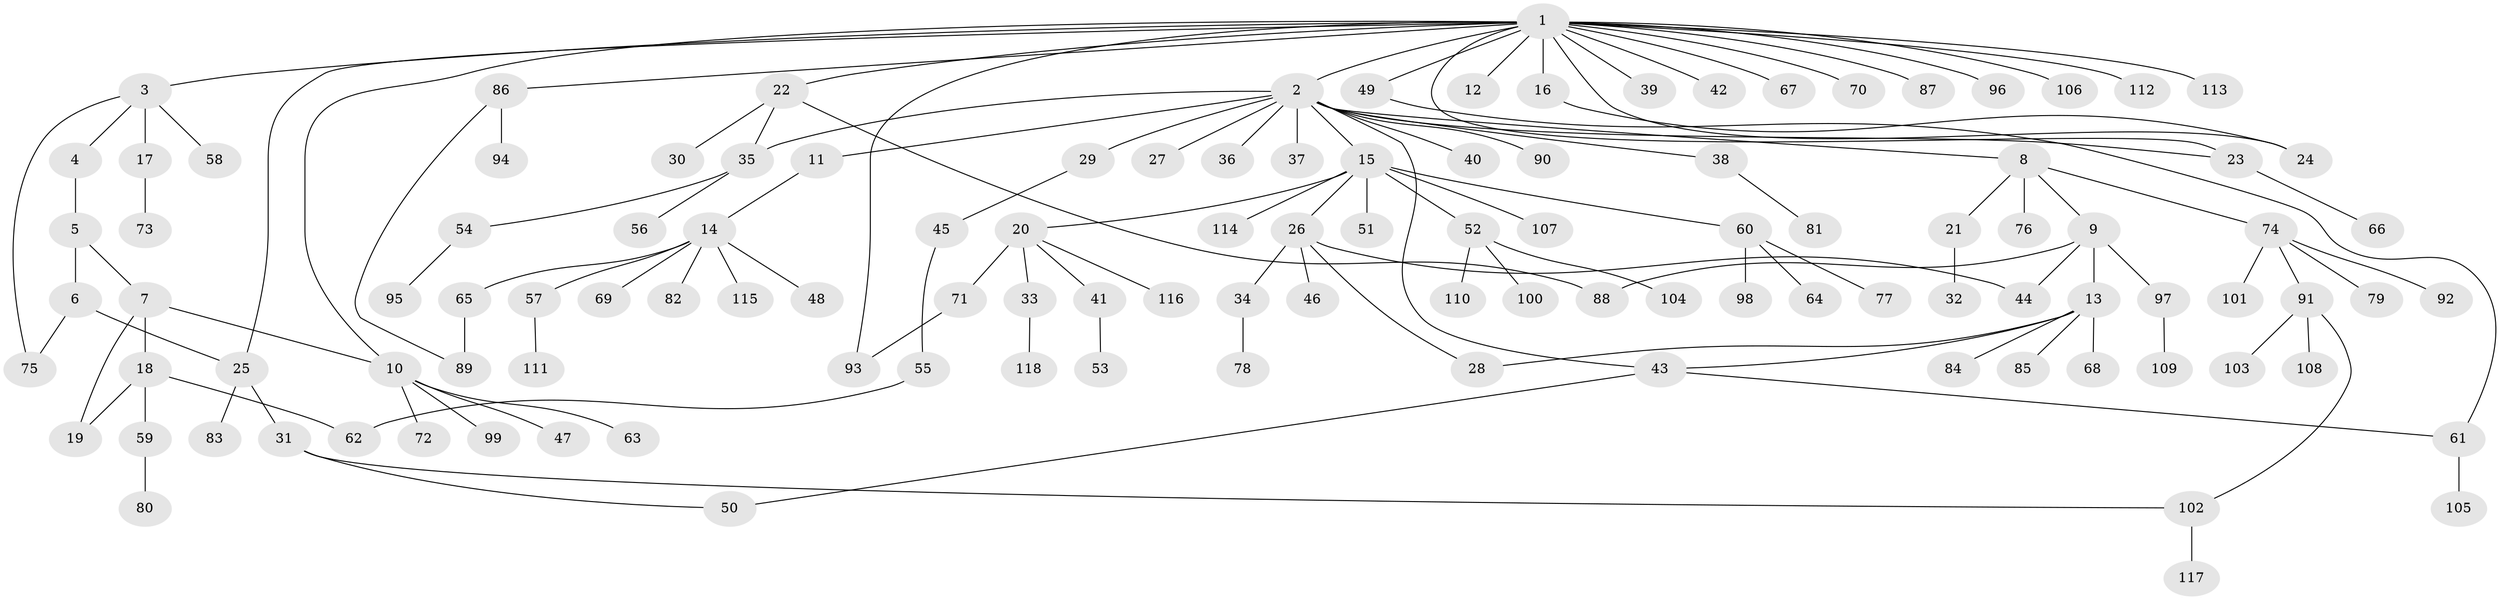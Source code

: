 // coarse degree distribution, {9: 0.020833333333333332, 10: 0.020833333333333332, 4: 0.10416666666666667, 3: 0.25, 5: 0.041666666666666664, 2: 0.25, 1: 0.3125}
// Generated by graph-tools (version 1.1) at 2025/50/03/04/25 22:50:10]
// undirected, 118 vertices, 134 edges
graph export_dot {
  node [color=gray90,style=filled];
  1;
  2;
  3;
  4;
  5;
  6;
  7;
  8;
  9;
  10;
  11;
  12;
  13;
  14;
  15;
  16;
  17;
  18;
  19;
  20;
  21;
  22;
  23;
  24;
  25;
  26;
  27;
  28;
  29;
  30;
  31;
  32;
  33;
  34;
  35;
  36;
  37;
  38;
  39;
  40;
  41;
  42;
  43;
  44;
  45;
  46;
  47;
  48;
  49;
  50;
  51;
  52;
  53;
  54;
  55;
  56;
  57;
  58;
  59;
  60;
  61;
  62;
  63;
  64;
  65;
  66;
  67;
  68;
  69;
  70;
  71;
  72;
  73;
  74;
  75;
  76;
  77;
  78;
  79;
  80;
  81;
  82;
  83;
  84;
  85;
  86;
  87;
  88;
  89;
  90;
  91;
  92;
  93;
  94;
  95;
  96;
  97;
  98;
  99;
  100;
  101;
  102;
  103;
  104;
  105;
  106;
  107;
  108;
  109;
  110;
  111;
  112;
  113;
  114;
  115;
  116;
  117;
  118;
  1 -- 2;
  1 -- 3;
  1 -- 10;
  1 -- 12;
  1 -- 16;
  1 -- 22;
  1 -- 23;
  1 -- 24;
  1 -- 25;
  1 -- 39;
  1 -- 42;
  1 -- 49;
  1 -- 67;
  1 -- 70;
  1 -- 86;
  1 -- 87;
  1 -- 93;
  1 -- 96;
  1 -- 106;
  1 -- 112;
  1 -- 113;
  2 -- 8;
  2 -- 11;
  2 -- 15;
  2 -- 23;
  2 -- 27;
  2 -- 29;
  2 -- 35;
  2 -- 36;
  2 -- 37;
  2 -- 38;
  2 -- 40;
  2 -- 43;
  2 -- 90;
  3 -- 4;
  3 -- 17;
  3 -- 58;
  3 -- 75;
  4 -- 5;
  5 -- 6;
  5 -- 7;
  6 -- 25;
  6 -- 75;
  7 -- 10;
  7 -- 18;
  7 -- 19;
  8 -- 9;
  8 -- 21;
  8 -- 74;
  8 -- 76;
  9 -- 13;
  9 -- 44;
  9 -- 88;
  9 -- 97;
  10 -- 47;
  10 -- 63;
  10 -- 72;
  10 -- 99;
  11 -- 14;
  13 -- 28;
  13 -- 43;
  13 -- 68;
  13 -- 84;
  13 -- 85;
  14 -- 48;
  14 -- 57;
  14 -- 65;
  14 -- 69;
  14 -- 82;
  14 -- 115;
  15 -- 20;
  15 -- 26;
  15 -- 51;
  15 -- 52;
  15 -- 60;
  15 -- 107;
  15 -- 114;
  16 -- 24;
  17 -- 73;
  18 -- 19;
  18 -- 59;
  18 -- 62;
  20 -- 33;
  20 -- 41;
  20 -- 71;
  20 -- 116;
  21 -- 32;
  22 -- 30;
  22 -- 35;
  22 -- 88;
  23 -- 66;
  25 -- 31;
  25 -- 83;
  26 -- 28;
  26 -- 34;
  26 -- 44;
  26 -- 46;
  29 -- 45;
  31 -- 50;
  31 -- 102;
  33 -- 118;
  34 -- 78;
  35 -- 54;
  35 -- 56;
  38 -- 81;
  41 -- 53;
  43 -- 50;
  43 -- 61;
  45 -- 55;
  49 -- 61;
  52 -- 100;
  52 -- 104;
  52 -- 110;
  54 -- 95;
  55 -- 62;
  57 -- 111;
  59 -- 80;
  60 -- 64;
  60 -- 77;
  60 -- 98;
  61 -- 105;
  65 -- 89;
  71 -- 93;
  74 -- 79;
  74 -- 91;
  74 -- 92;
  74 -- 101;
  86 -- 89;
  86 -- 94;
  91 -- 102;
  91 -- 103;
  91 -- 108;
  97 -- 109;
  102 -- 117;
}
